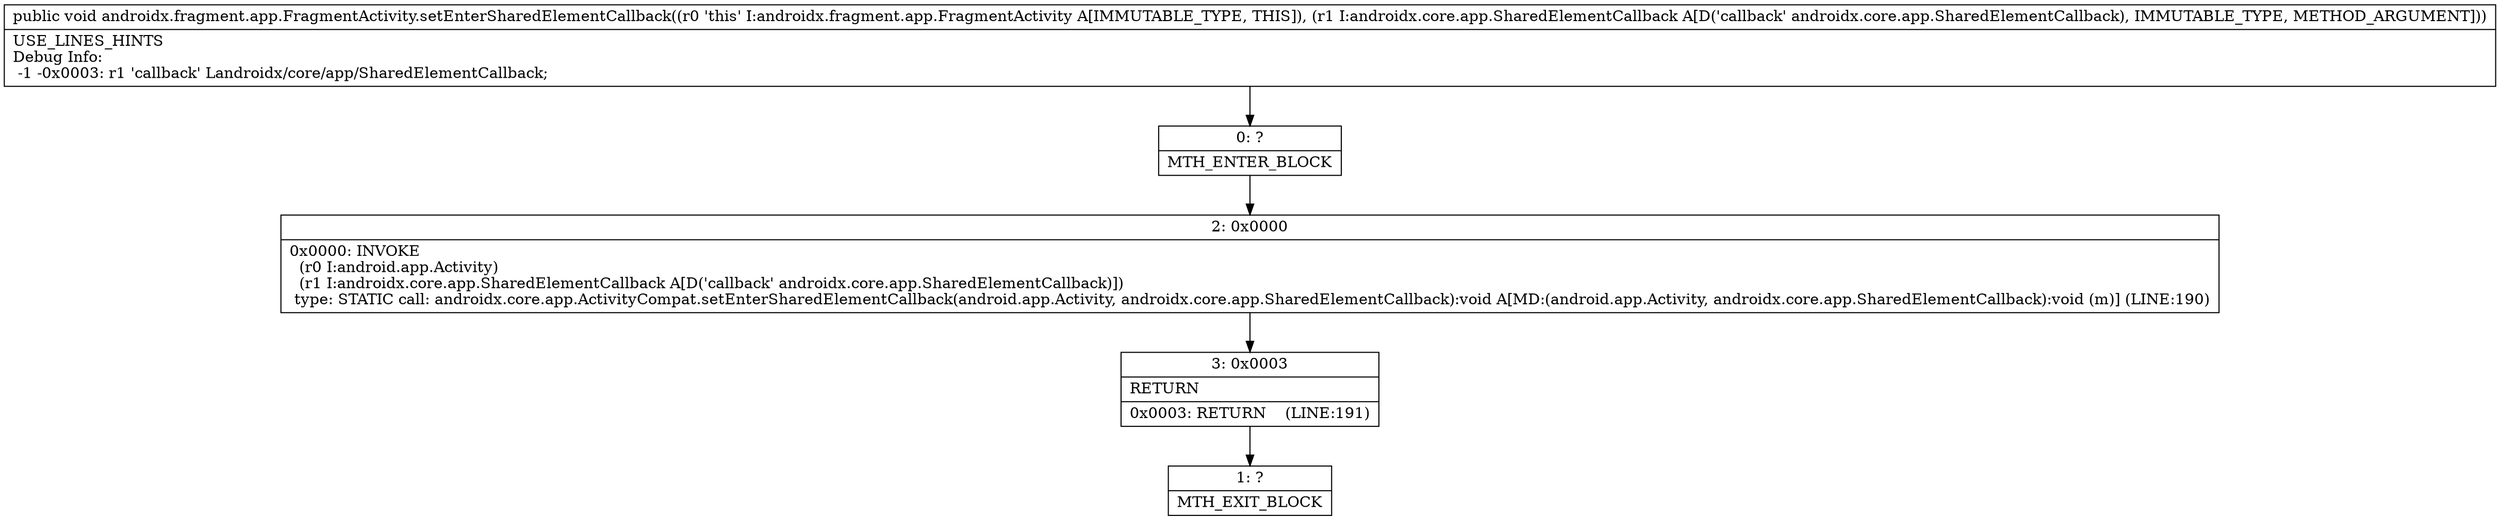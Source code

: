 digraph "CFG forandroidx.fragment.app.FragmentActivity.setEnterSharedElementCallback(Landroidx\/core\/app\/SharedElementCallback;)V" {
Node_0 [shape=record,label="{0\:\ ?|MTH_ENTER_BLOCK\l}"];
Node_2 [shape=record,label="{2\:\ 0x0000|0x0000: INVOKE  \l  (r0 I:android.app.Activity)\l  (r1 I:androidx.core.app.SharedElementCallback A[D('callback' androidx.core.app.SharedElementCallback)])\l type: STATIC call: androidx.core.app.ActivityCompat.setEnterSharedElementCallback(android.app.Activity, androidx.core.app.SharedElementCallback):void A[MD:(android.app.Activity, androidx.core.app.SharedElementCallback):void (m)] (LINE:190)\l}"];
Node_3 [shape=record,label="{3\:\ 0x0003|RETURN\l|0x0003: RETURN    (LINE:191)\l}"];
Node_1 [shape=record,label="{1\:\ ?|MTH_EXIT_BLOCK\l}"];
MethodNode[shape=record,label="{public void androidx.fragment.app.FragmentActivity.setEnterSharedElementCallback((r0 'this' I:androidx.fragment.app.FragmentActivity A[IMMUTABLE_TYPE, THIS]), (r1 I:androidx.core.app.SharedElementCallback A[D('callback' androidx.core.app.SharedElementCallback), IMMUTABLE_TYPE, METHOD_ARGUMENT]))  | USE_LINES_HINTS\lDebug Info:\l  \-1 \-0x0003: r1 'callback' Landroidx\/core\/app\/SharedElementCallback;\l}"];
MethodNode -> Node_0;Node_0 -> Node_2;
Node_2 -> Node_3;
Node_3 -> Node_1;
}

